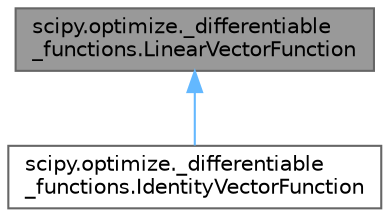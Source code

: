 digraph "scipy.optimize._differentiable_functions.LinearVectorFunction"
{
 // LATEX_PDF_SIZE
  bgcolor="transparent";
  edge [fontname=Helvetica,fontsize=10,labelfontname=Helvetica,labelfontsize=10];
  node [fontname=Helvetica,fontsize=10,shape=box,height=0.2,width=0.4];
  Node1 [id="Node000001",label="scipy.optimize._differentiable\l_functions.LinearVectorFunction",height=0.2,width=0.4,color="gray40", fillcolor="grey60", style="filled", fontcolor="black",tooltip=" "];
  Node1 -> Node2 [id="edge1_Node000001_Node000002",dir="back",color="steelblue1",style="solid",tooltip=" "];
  Node2 [id="Node000002",label="scipy.optimize._differentiable\l_functions.IdentityVectorFunction",height=0.2,width=0.4,color="gray40", fillcolor="white", style="filled",URL="$d2/d52/classscipy_1_1optimize_1_1__differentiable__functions_1_1IdentityVectorFunction.html",tooltip=" "];
}
